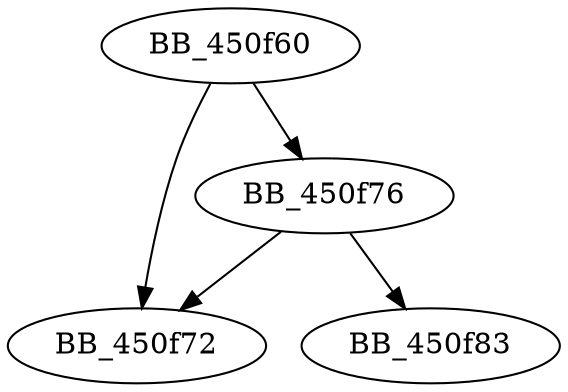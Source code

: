 DiGraph sub_450F60{
BB_450f60->BB_450f72
BB_450f60->BB_450f76
BB_450f76->BB_450f72
BB_450f76->BB_450f83
}
